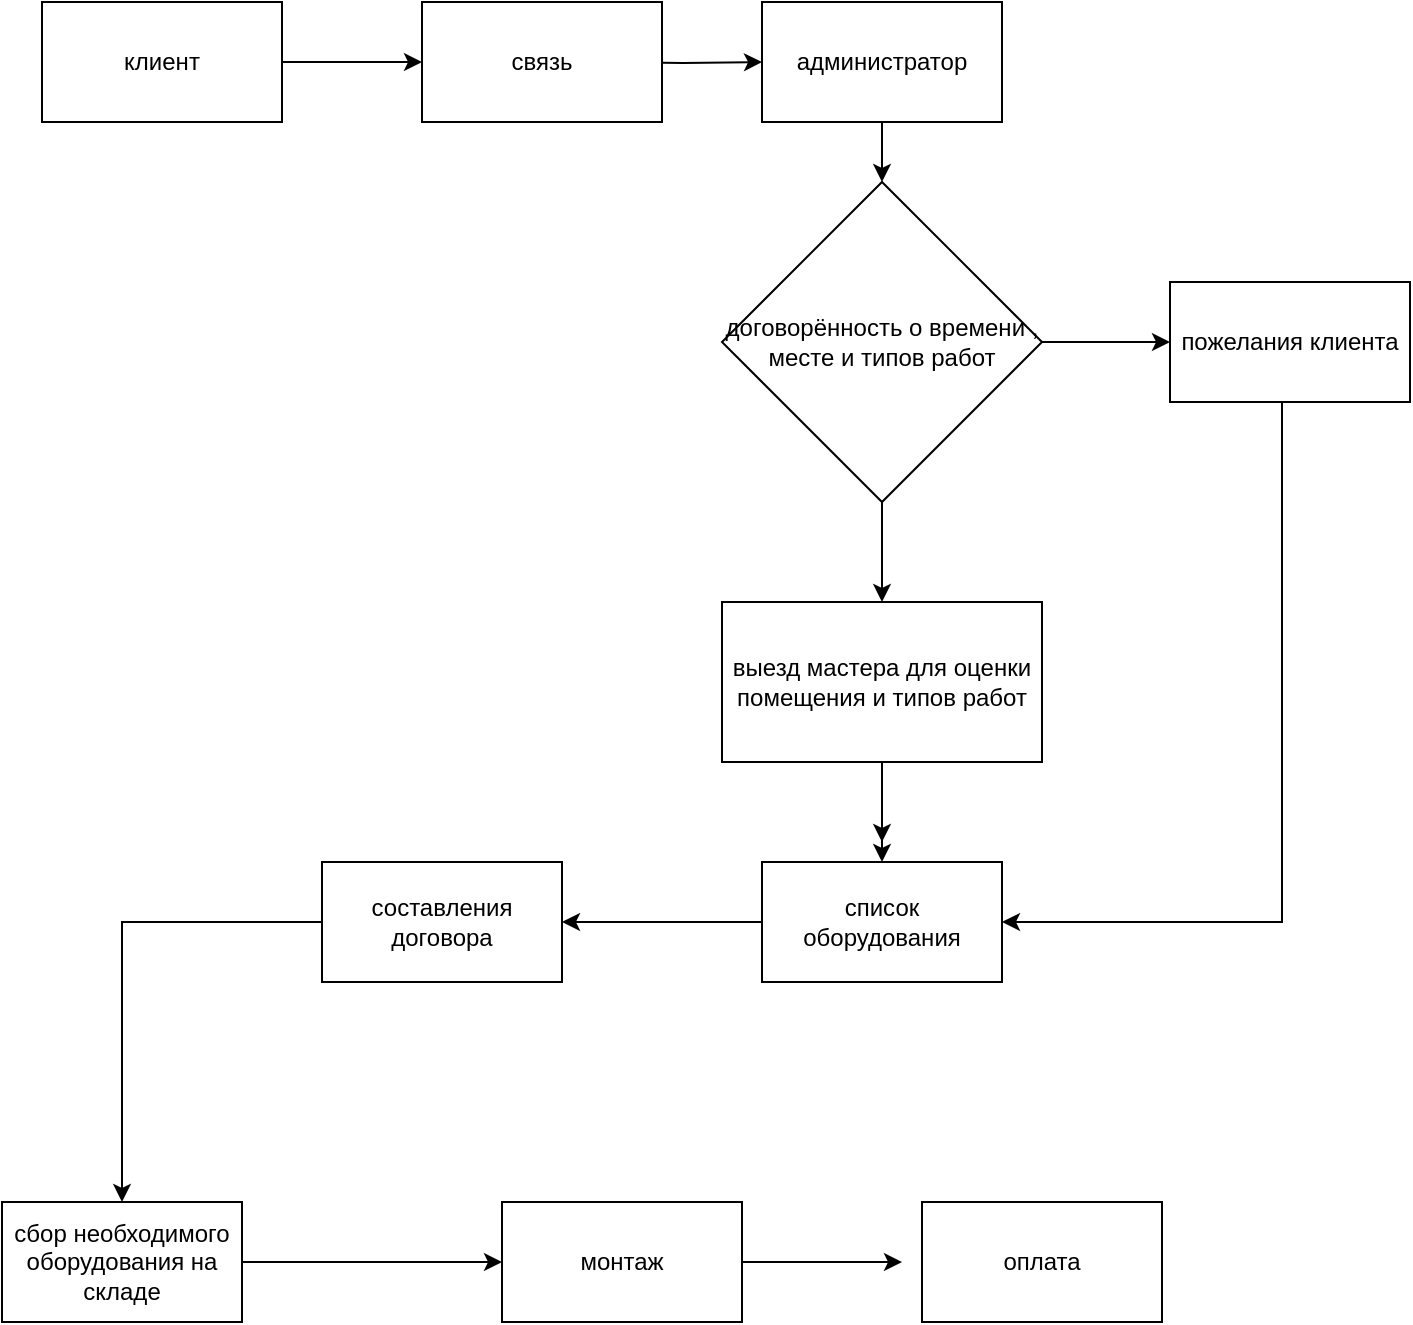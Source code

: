<mxfile version="12.1.8" type="google" pages="1"><diagram id="FI-ouCpr4QdLZB38aCu2" name="Page-1"><mxGraphModel dx="1024" dy="494" grid="1" gridSize="10" guides="1" tooltips="1" connect="1" arrows="1" fold="1" page="1" pageScale="1" pageWidth="1169" pageHeight="827" math="0" shadow="0"><root><mxCell id="0"/><mxCell id="1" parent="0"/><mxCell id="BgTn0WHlnOsbSVTXFlfC-6" style="edgeStyle=orthogonalEdgeStyle;rounded=0;orthogonalLoop=1;jettySize=auto;html=1;entryX=0;entryY=0.5;entryDx=0;entryDy=0;" parent="1" source="BgTn0WHlnOsbSVTXFlfC-2" target="BgTn0WHlnOsbSVTXFlfC-15" edge="1"><mxGeometry relative="1" as="geometry"><mxPoint x="200" y="50" as="targetPoint"/></mxGeometry></mxCell><mxCell id="BgTn0WHlnOsbSVTXFlfC-2" value="&lt;font style=&quot;vertical-align: inherit&quot;&gt;&lt;font style=&quot;vertical-align: inherit&quot;&gt;клиент&lt;/font&gt;&lt;/font&gt;" style="rounded=0;whiteSpace=wrap;html=1;" parent="1" vertex="1"><mxGeometry x="20" y="20" width="120" height="60" as="geometry"/></mxCell><mxCell id="BgTn0WHlnOsbSVTXFlfC-9" style="edgeStyle=orthogonalEdgeStyle;rounded=0;orthogonalLoop=1;jettySize=auto;html=1;entryX=0.5;entryY=0;entryDx=0;entryDy=0;" parent="1" source="BgTn0WHlnOsbSVTXFlfC-4" target="BgTn0WHlnOsbSVTXFlfC-8" edge="1"><mxGeometry relative="1" as="geometry"/></mxCell><mxCell id="BgTn0WHlnOsbSVTXFlfC-4" value="&lt;font style=&quot;vertical-align: inherit&quot;&gt;&lt;font style=&quot;vertical-align: inherit&quot;&gt;администратор&lt;/font&gt;&lt;/font&gt;" style="rounded=0;whiteSpace=wrap;html=1;" parent="1" vertex="1"><mxGeometry x="380" y="20" width="120" height="60" as="geometry"/></mxCell><mxCell id="BgTn0WHlnOsbSVTXFlfC-7" style="edgeStyle=orthogonalEdgeStyle;rounded=0;orthogonalLoop=1;jettySize=auto;html=1;entryX=0;entryY=0.5;entryDx=0;entryDy=0;" parent="1" target="BgTn0WHlnOsbSVTXFlfC-4" edge="1"><mxGeometry relative="1" as="geometry"><mxPoint x="300" y="50" as="sourcePoint"/></mxGeometry></mxCell><mxCell id="BgTn0WHlnOsbSVTXFlfC-11" style="edgeStyle=orthogonalEdgeStyle;rounded=0;orthogonalLoop=1;jettySize=auto;html=1;entryX=0.5;entryY=0;entryDx=0;entryDy=0;" parent="1" source="BgTn0WHlnOsbSVTXFlfC-8" target="BgTn0WHlnOsbSVTXFlfC-10" edge="1"><mxGeometry relative="1" as="geometry"/></mxCell><mxCell id="BgTn0WHlnOsbSVTXFlfC-18" style="edgeStyle=orthogonalEdgeStyle;rounded=0;orthogonalLoop=1;jettySize=auto;html=1;entryX=0;entryY=0.5;entryDx=0;entryDy=0;" parent="1" source="BgTn0WHlnOsbSVTXFlfC-8" target="BgTn0WHlnOsbSVTXFlfC-17" edge="1"><mxGeometry relative="1" as="geometry"/></mxCell><mxCell id="BgTn0WHlnOsbSVTXFlfC-8" value="&lt;font style=&quot;vertical-align: inherit&quot;&gt;&lt;font style=&quot;vertical-align: inherit&quot;&gt;договорённость о времени , месте и типов работ&lt;/font&gt;&lt;/font&gt;" style="rhombus;whiteSpace=wrap;html=1;" parent="1" vertex="1"><mxGeometry x="360" y="110" width="160" height="160" as="geometry"/></mxCell><mxCell id="BgTn0WHlnOsbSVTXFlfC-13" style="edgeStyle=orthogonalEdgeStyle;rounded=0;orthogonalLoop=1;jettySize=auto;html=1;entryX=0.5;entryY=0;entryDx=0;entryDy=0;" parent="1" source="BgTn0WHlnOsbSVTXFlfC-10" edge="1"><mxGeometry relative="1" as="geometry"><mxPoint x="440" y="440" as="targetPoint"/></mxGeometry></mxCell><mxCell id="BgTn0WHlnOsbSVTXFlfC-20" style="edgeStyle=orthogonalEdgeStyle;rounded=0;orthogonalLoop=1;jettySize=auto;html=1;entryX=0.5;entryY=0;entryDx=0;entryDy=0;" parent="1" source="BgTn0WHlnOsbSVTXFlfC-10" target="BgTn0WHlnOsbSVTXFlfC-16" edge="1"><mxGeometry relative="1" as="geometry"/></mxCell><mxCell id="BgTn0WHlnOsbSVTXFlfC-10" value="&lt;font style=&quot;vertical-align: inherit&quot;&gt;&lt;font style=&quot;vertical-align: inherit&quot;&gt;выезд мастера для оценки помещения и типов работ&lt;/font&gt;&lt;/font&gt;" style="rounded=0;whiteSpace=wrap;html=1;" parent="1" vertex="1"><mxGeometry x="360" y="320" width="160" height="80" as="geometry"/></mxCell><mxCell id="BgTn0WHlnOsbSVTXFlfC-15" value="&lt;font style=&quot;vertical-align: inherit&quot;&gt;&lt;font style=&quot;vertical-align: inherit&quot;&gt;связь&lt;/font&gt;&lt;/font&gt;" style="rounded=0;whiteSpace=wrap;html=1;" parent="1" vertex="1"><mxGeometry x="210" y="20" width="120" height="60" as="geometry"/></mxCell><mxCell id="BgTn0WHlnOsbSVTXFlfC-25" style="edgeStyle=orthogonalEdgeStyle;rounded=0;orthogonalLoop=1;jettySize=auto;html=1;entryX=1;entryY=0.5;entryDx=0;entryDy=0;" parent="1" source="BgTn0WHlnOsbSVTXFlfC-16" target="BgTn0WHlnOsbSVTXFlfC-24" edge="1"><mxGeometry relative="1" as="geometry"/></mxCell><mxCell id="BgTn0WHlnOsbSVTXFlfC-16" value="&lt;font style=&quot;vertical-align: inherit&quot;&gt;&lt;font style=&quot;vertical-align: inherit&quot;&gt;список оборудования&lt;/font&gt;&lt;/font&gt;" style="rounded=0;whiteSpace=wrap;html=1;" parent="1" vertex="1"><mxGeometry x="380" y="450" width="120" height="60" as="geometry"/></mxCell><mxCell id="BgTn0WHlnOsbSVTXFlfC-19" style="edgeStyle=orthogonalEdgeStyle;rounded=0;orthogonalLoop=1;jettySize=auto;html=1;entryX=1;entryY=0.5;entryDx=0;entryDy=0;" parent="1" source="BgTn0WHlnOsbSVTXFlfC-17" target="BgTn0WHlnOsbSVTXFlfC-16" edge="1"><mxGeometry relative="1" as="geometry"><Array as="points"><mxPoint x="640" y="480"/></Array></mxGeometry></mxCell><mxCell id="BgTn0WHlnOsbSVTXFlfC-17" value="&lt;font style=&quot;vertical-align: inherit&quot;&gt;&lt;font style=&quot;vertical-align: inherit&quot;&gt;пожелания клиента&lt;/font&gt;&lt;/font&gt;" style="rounded=0;whiteSpace=wrap;html=1;" parent="1" vertex="1"><mxGeometry x="584" y="160" width="120" height="60" as="geometry"/></mxCell><mxCell id="BgTn0WHlnOsbSVTXFlfC-29" style="edgeStyle=orthogonalEdgeStyle;rounded=0;orthogonalLoop=1;jettySize=auto;html=1;entryX=0;entryY=0.5;entryDx=0;entryDy=0;" parent="1" source="BgTn0WHlnOsbSVTXFlfC-21" target="BgTn0WHlnOsbSVTXFlfC-23" edge="1"><mxGeometry relative="1" as="geometry"/></mxCell><mxCell id="BgTn0WHlnOsbSVTXFlfC-21" value="&lt;font style=&quot;vertical-align: inherit&quot;&gt;&lt;font style=&quot;vertical-align: inherit&quot;&gt;сбор необходимого оборудования на складе&lt;/font&gt;&lt;/font&gt;" style="rounded=0;whiteSpace=wrap;html=1;" parent="1" vertex="1"><mxGeometry y="620" width="120" height="60" as="geometry"/></mxCell><mxCell id="BgTn0WHlnOsbSVTXFlfC-31" style="edgeStyle=orthogonalEdgeStyle;rounded=0;orthogonalLoop=1;jettySize=auto;html=1;" parent="1" source="BgTn0WHlnOsbSVTXFlfC-23" edge="1"><mxGeometry relative="1" as="geometry"><mxPoint x="450" y="650" as="targetPoint"/></mxGeometry></mxCell><mxCell id="BgTn0WHlnOsbSVTXFlfC-23" value="&lt;font style=&quot;vertical-align: inherit&quot;&gt;&lt;font style=&quot;vertical-align: inherit&quot;&gt;монтаж&lt;/font&gt;&lt;/font&gt;" style="rounded=0;whiteSpace=wrap;html=1;" parent="1" vertex="1"><mxGeometry x="250" y="620" width="120" height="60" as="geometry"/></mxCell><mxCell id="BgTn0WHlnOsbSVTXFlfC-28" style="edgeStyle=orthogonalEdgeStyle;rounded=0;orthogonalLoop=1;jettySize=auto;html=1;" parent="1" source="BgTn0WHlnOsbSVTXFlfC-24" target="BgTn0WHlnOsbSVTXFlfC-21" edge="1"><mxGeometry relative="1" as="geometry"/></mxCell><mxCell id="BgTn0WHlnOsbSVTXFlfC-24" value="&lt;font style=&quot;vertical-align: inherit&quot;&gt;&lt;font style=&quot;vertical-align: inherit&quot;&gt;составления договора&lt;/font&gt;&lt;/font&gt;" style="rounded=0;whiteSpace=wrap;html=1;" parent="1" vertex="1"><mxGeometry x="160" y="450" width="120" height="60" as="geometry"/></mxCell><mxCell id="BgTn0WHlnOsbSVTXFlfC-30" value="&lt;font style=&quot;vertical-align: inherit&quot;&gt;&lt;font style=&quot;vertical-align: inherit&quot;&gt;оплата&lt;/font&gt;&lt;/font&gt;" style="rounded=0;whiteSpace=wrap;html=1;" parent="1" vertex="1"><mxGeometry x="460" y="620" width="120" height="60" as="geometry"/></mxCell></root></mxGraphModel></diagram></mxfile>